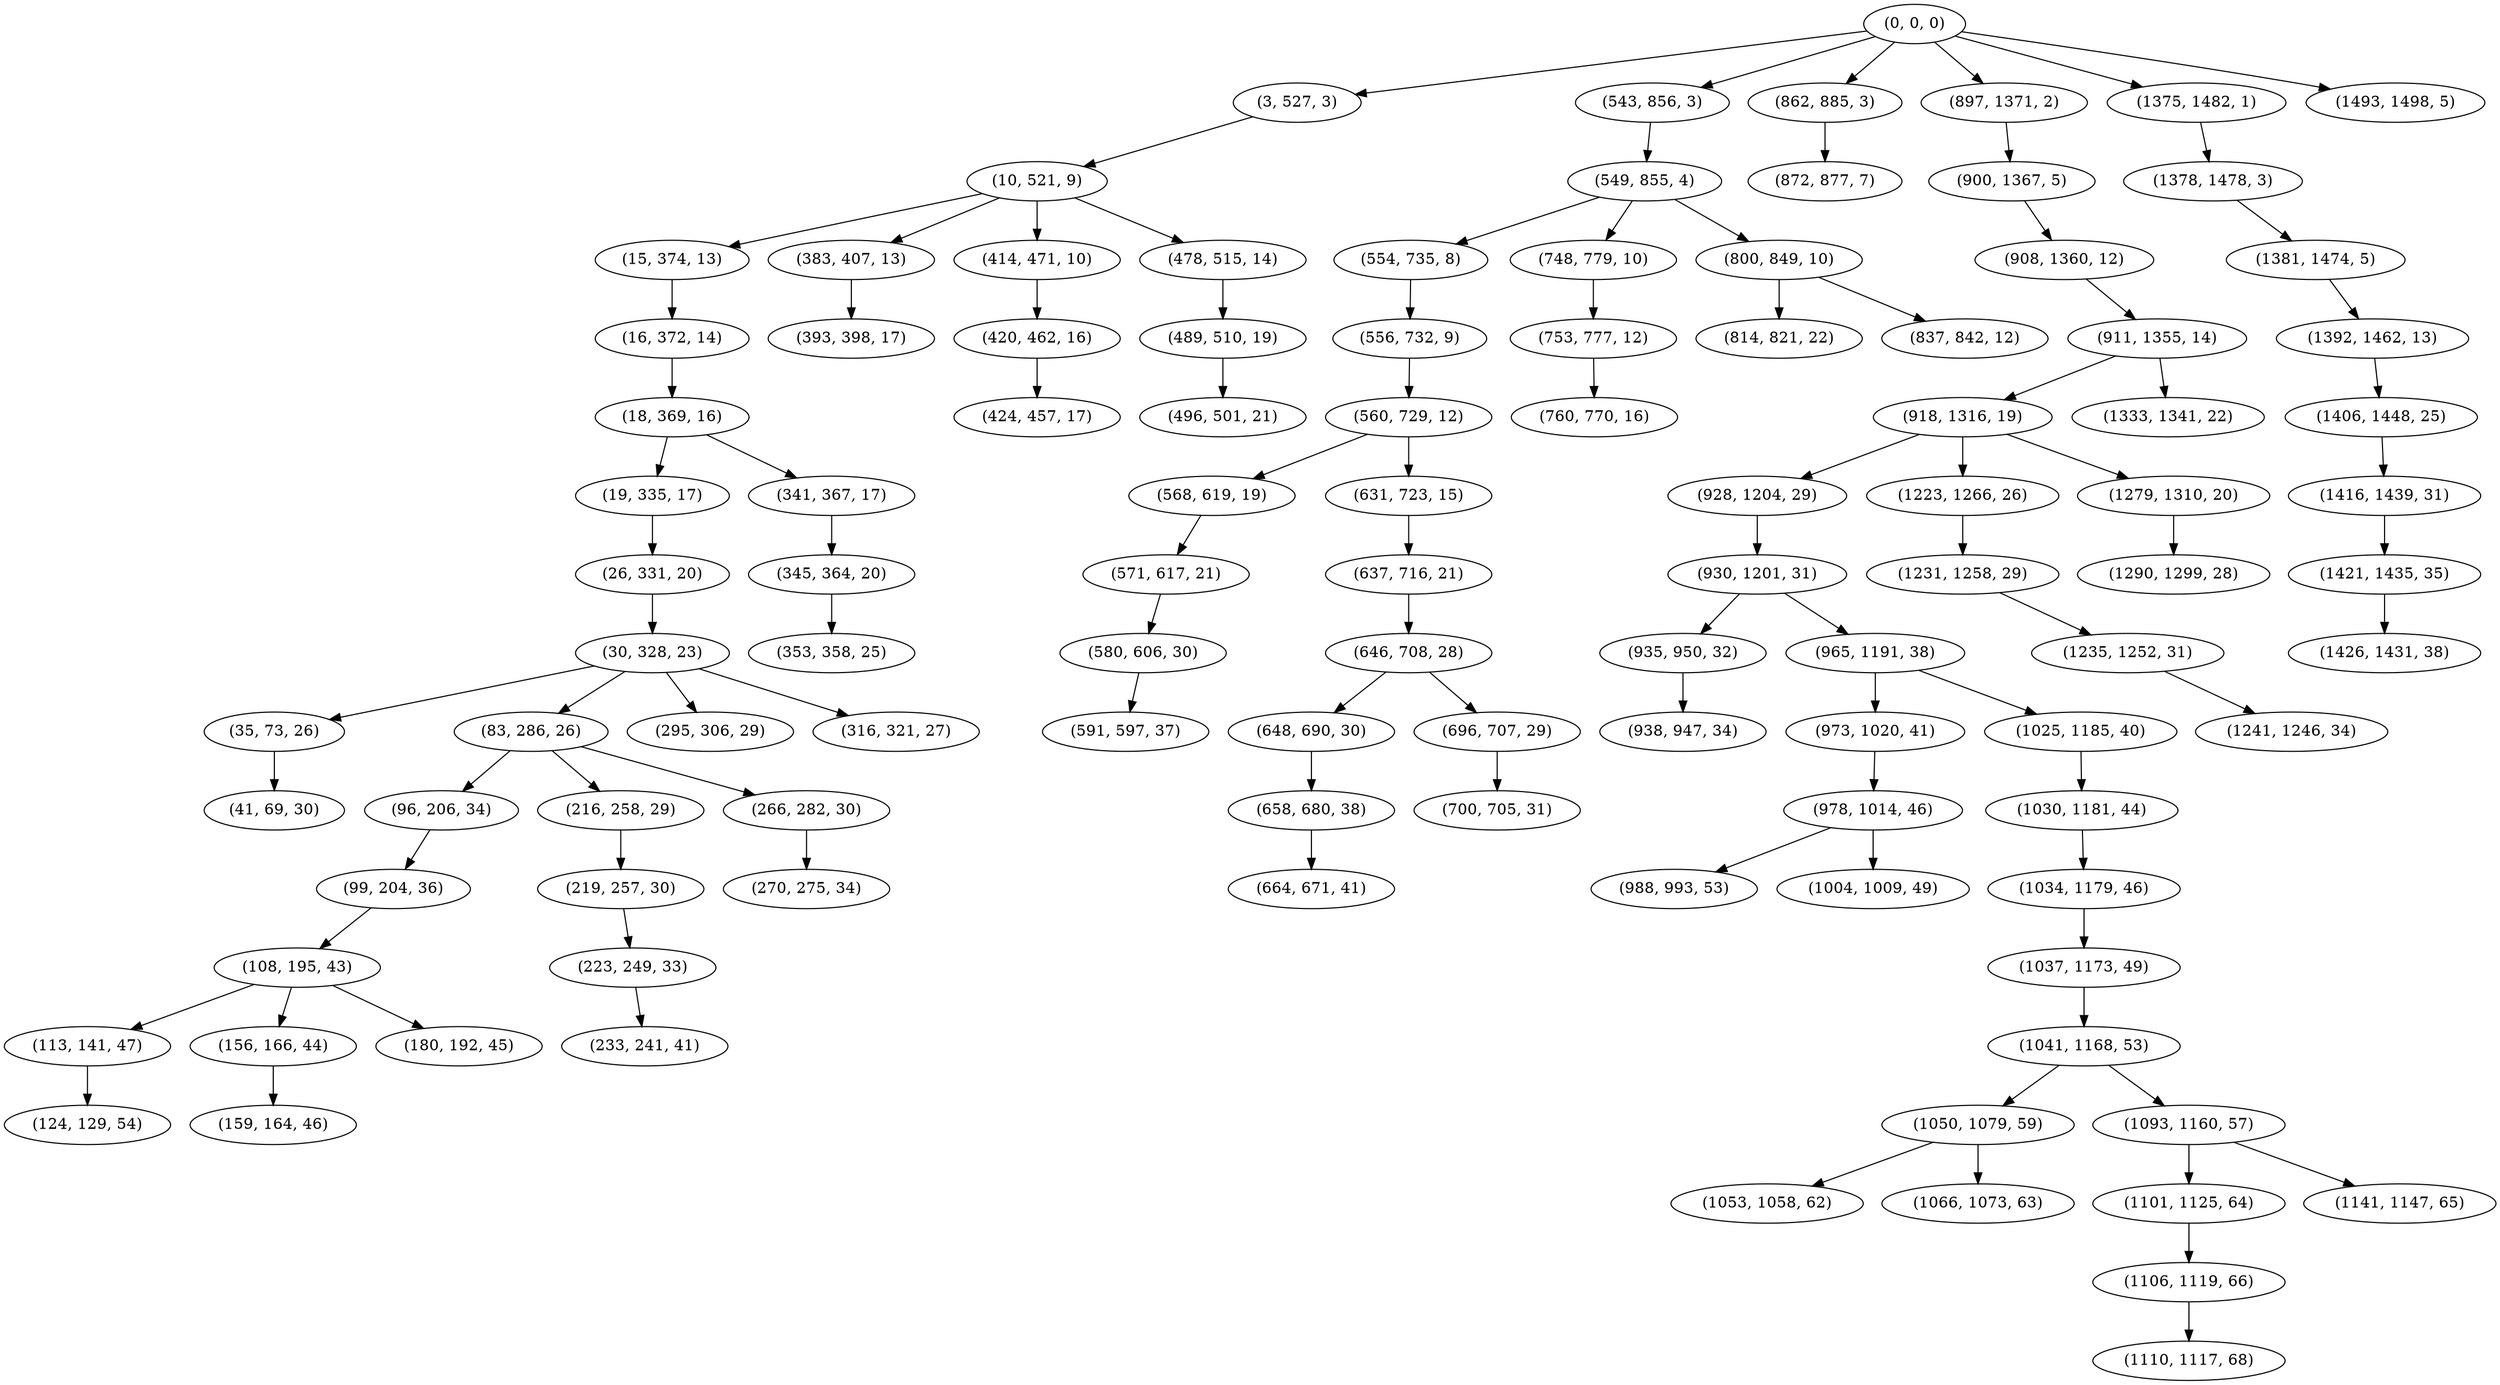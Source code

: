 digraph tree {
    "(0, 0, 0)";
    "(3, 527, 3)";
    "(10, 521, 9)";
    "(15, 374, 13)";
    "(16, 372, 14)";
    "(18, 369, 16)";
    "(19, 335, 17)";
    "(26, 331, 20)";
    "(30, 328, 23)";
    "(35, 73, 26)";
    "(41, 69, 30)";
    "(83, 286, 26)";
    "(96, 206, 34)";
    "(99, 204, 36)";
    "(108, 195, 43)";
    "(113, 141, 47)";
    "(124, 129, 54)";
    "(156, 166, 44)";
    "(159, 164, 46)";
    "(180, 192, 45)";
    "(216, 258, 29)";
    "(219, 257, 30)";
    "(223, 249, 33)";
    "(233, 241, 41)";
    "(266, 282, 30)";
    "(270, 275, 34)";
    "(295, 306, 29)";
    "(316, 321, 27)";
    "(341, 367, 17)";
    "(345, 364, 20)";
    "(353, 358, 25)";
    "(383, 407, 13)";
    "(393, 398, 17)";
    "(414, 471, 10)";
    "(420, 462, 16)";
    "(424, 457, 17)";
    "(478, 515, 14)";
    "(489, 510, 19)";
    "(496, 501, 21)";
    "(543, 856, 3)";
    "(549, 855, 4)";
    "(554, 735, 8)";
    "(556, 732, 9)";
    "(560, 729, 12)";
    "(568, 619, 19)";
    "(571, 617, 21)";
    "(580, 606, 30)";
    "(591, 597, 37)";
    "(631, 723, 15)";
    "(637, 716, 21)";
    "(646, 708, 28)";
    "(648, 690, 30)";
    "(658, 680, 38)";
    "(664, 671, 41)";
    "(696, 707, 29)";
    "(700, 705, 31)";
    "(748, 779, 10)";
    "(753, 777, 12)";
    "(760, 770, 16)";
    "(800, 849, 10)";
    "(814, 821, 22)";
    "(837, 842, 12)";
    "(862, 885, 3)";
    "(872, 877, 7)";
    "(897, 1371, 2)";
    "(900, 1367, 5)";
    "(908, 1360, 12)";
    "(911, 1355, 14)";
    "(918, 1316, 19)";
    "(928, 1204, 29)";
    "(930, 1201, 31)";
    "(935, 950, 32)";
    "(938, 947, 34)";
    "(965, 1191, 38)";
    "(973, 1020, 41)";
    "(978, 1014, 46)";
    "(988, 993, 53)";
    "(1004, 1009, 49)";
    "(1025, 1185, 40)";
    "(1030, 1181, 44)";
    "(1034, 1179, 46)";
    "(1037, 1173, 49)";
    "(1041, 1168, 53)";
    "(1050, 1079, 59)";
    "(1053, 1058, 62)";
    "(1066, 1073, 63)";
    "(1093, 1160, 57)";
    "(1101, 1125, 64)";
    "(1106, 1119, 66)";
    "(1110, 1117, 68)";
    "(1141, 1147, 65)";
    "(1223, 1266, 26)";
    "(1231, 1258, 29)";
    "(1235, 1252, 31)";
    "(1241, 1246, 34)";
    "(1279, 1310, 20)";
    "(1290, 1299, 28)";
    "(1333, 1341, 22)";
    "(1375, 1482, 1)";
    "(1378, 1478, 3)";
    "(1381, 1474, 5)";
    "(1392, 1462, 13)";
    "(1406, 1448, 25)";
    "(1416, 1439, 31)";
    "(1421, 1435, 35)";
    "(1426, 1431, 38)";
    "(1493, 1498, 5)";
    "(0, 0, 0)" -> "(3, 527, 3)";
    "(0, 0, 0)" -> "(543, 856, 3)";
    "(0, 0, 0)" -> "(862, 885, 3)";
    "(0, 0, 0)" -> "(897, 1371, 2)";
    "(0, 0, 0)" -> "(1375, 1482, 1)";
    "(0, 0, 0)" -> "(1493, 1498, 5)";
    "(3, 527, 3)" -> "(10, 521, 9)";
    "(10, 521, 9)" -> "(15, 374, 13)";
    "(10, 521, 9)" -> "(383, 407, 13)";
    "(10, 521, 9)" -> "(414, 471, 10)";
    "(10, 521, 9)" -> "(478, 515, 14)";
    "(15, 374, 13)" -> "(16, 372, 14)";
    "(16, 372, 14)" -> "(18, 369, 16)";
    "(18, 369, 16)" -> "(19, 335, 17)";
    "(18, 369, 16)" -> "(341, 367, 17)";
    "(19, 335, 17)" -> "(26, 331, 20)";
    "(26, 331, 20)" -> "(30, 328, 23)";
    "(30, 328, 23)" -> "(35, 73, 26)";
    "(30, 328, 23)" -> "(83, 286, 26)";
    "(30, 328, 23)" -> "(295, 306, 29)";
    "(30, 328, 23)" -> "(316, 321, 27)";
    "(35, 73, 26)" -> "(41, 69, 30)";
    "(83, 286, 26)" -> "(96, 206, 34)";
    "(83, 286, 26)" -> "(216, 258, 29)";
    "(83, 286, 26)" -> "(266, 282, 30)";
    "(96, 206, 34)" -> "(99, 204, 36)";
    "(99, 204, 36)" -> "(108, 195, 43)";
    "(108, 195, 43)" -> "(113, 141, 47)";
    "(108, 195, 43)" -> "(156, 166, 44)";
    "(108, 195, 43)" -> "(180, 192, 45)";
    "(113, 141, 47)" -> "(124, 129, 54)";
    "(156, 166, 44)" -> "(159, 164, 46)";
    "(216, 258, 29)" -> "(219, 257, 30)";
    "(219, 257, 30)" -> "(223, 249, 33)";
    "(223, 249, 33)" -> "(233, 241, 41)";
    "(266, 282, 30)" -> "(270, 275, 34)";
    "(341, 367, 17)" -> "(345, 364, 20)";
    "(345, 364, 20)" -> "(353, 358, 25)";
    "(383, 407, 13)" -> "(393, 398, 17)";
    "(414, 471, 10)" -> "(420, 462, 16)";
    "(420, 462, 16)" -> "(424, 457, 17)";
    "(478, 515, 14)" -> "(489, 510, 19)";
    "(489, 510, 19)" -> "(496, 501, 21)";
    "(543, 856, 3)" -> "(549, 855, 4)";
    "(549, 855, 4)" -> "(554, 735, 8)";
    "(549, 855, 4)" -> "(748, 779, 10)";
    "(549, 855, 4)" -> "(800, 849, 10)";
    "(554, 735, 8)" -> "(556, 732, 9)";
    "(556, 732, 9)" -> "(560, 729, 12)";
    "(560, 729, 12)" -> "(568, 619, 19)";
    "(560, 729, 12)" -> "(631, 723, 15)";
    "(568, 619, 19)" -> "(571, 617, 21)";
    "(571, 617, 21)" -> "(580, 606, 30)";
    "(580, 606, 30)" -> "(591, 597, 37)";
    "(631, 723, 15)" -> "(637, 716, 21)";
    "(637, 716, 21)" -> "(646, 708, 28)";
    "(646, 708, 28)" -> "(648, 690, 30)";
    "(646, 708, 28)" -> "(696, 707, 29)";
    "(648, 690, 30)" -> "(658, 680, 38)";
    "(658, 680, 38)" -> "(664, 671, 41)";
    "(696, 707, 29)" -> "(700, 705, 31)";
    "(748, 779, 10)" -> "(753, 777, 12)";
    "(753, 777, 12)" -> "(760, 770, 16)";
    "(800, 849, 10)" -> "(814, 821, 22)";
    "(800, 849, 10)" -> "(837, 842, 12)";
    "(862, 885, 3)" -> "(872, 877, 7)";
    "(897, 1371, 2)" -> "(900, 1367, 5)";
    "(900, 1367, 5)" -> "(908, 1360, 12)";
    "(908, 1360, 12)" -> "(911, 1355, 14)";
    "(911, 1355, 14)" -> "(918, 1316, 19)";
    "(911, 1355, 14)" -> "(1333, 1341, 22)";
    "(918, 1316, 19)" -> "(928, 1204, 29)";
    "(918, 1316, 19)" -> "(1223, 1266, 26)";
    "(918, 1316, 19)" -> "(1279, 1310, 20)";
    "(928, 1204, 29)" -> "(930, 1201, 31)";
    "(930, 1201, 31)" -> "(935, 950, 32)";
    "(930, 1201, 31)" -> "(965, 1191, 38)";
    "(935, 950, 32)" -> "(938, 947, 34)";
    "(965, 1191, 38)" -> "(973, 1020, 41)";
    "(965, 1191, 38)" -> "(1025, 1185, 40)";
    "(973, 1020, 41)" -> "(978, 1014, 46)";
    "(978, 1014, 46)" -> "(988, 993, 53)";
    "(978, 1014, 46)" -> "(1004, 1009, 49)";
    "(1025, 1185, 40)" -> "(1030, 1181, 44)";
    "(1030, 1181, 44)" -> "(1034, 1179, 46)";
    "(1034, 1179, 46)" -> "(1037, 1173, 49)";
    "(1037, 1173, 49)" -> "(1041, 1168, 53)";
    "(1041, 1168, 53)" -> "(1050, 1079, 59)";
    "(1041, 1168, 53)" -> "(1093, 1160, 57)";
    "(1050, 1079, 59)" -> "(1053, 1058, 62)";
    "(1050, 1079, 59)" -> "(1066, 1073, 63)";
    "(1093, 1160, 57)" -> "(1101, 1125, 64)";
    "(1093, 1160, 57)" -> "(1141, 1147, 65)";
    "(1101, 1125, 64)" -> "(1106, 1119, 66)";
    "(1106, 1119, 66)" -> "(1110, 1117, 68)";
    "(1223, 1266, 26)" -> "(1231, 1258, 29)";
    "(1231, 1258, 29)" -> "(1235, 1252, 31)";
    "(1235, 1252, 31)" -> "(1241, 1246, 34)";
    "(1279, 1310, 20)" -> "(1290, 1299, 28)";
    "(1375, 1482, 1)" -> "(1378, 1478, 3)";
    "(1378, 1478, 3)" -> "(1381, 1474, 5)";
    "(1381, 1474, 5)" -> "(1392, 1462, 13)";
    "(1392, 1462, 13)" -> "(1406, 1448, 25)";
    "(1406, 1448, 25)" -> "(1416, 1439, 31)";
    "(1416, 1439, 31)" -> "(1421, 1435, 35)";
    "(1421, 1435, 35)" -> "(1426, 1431, 38)";
}
